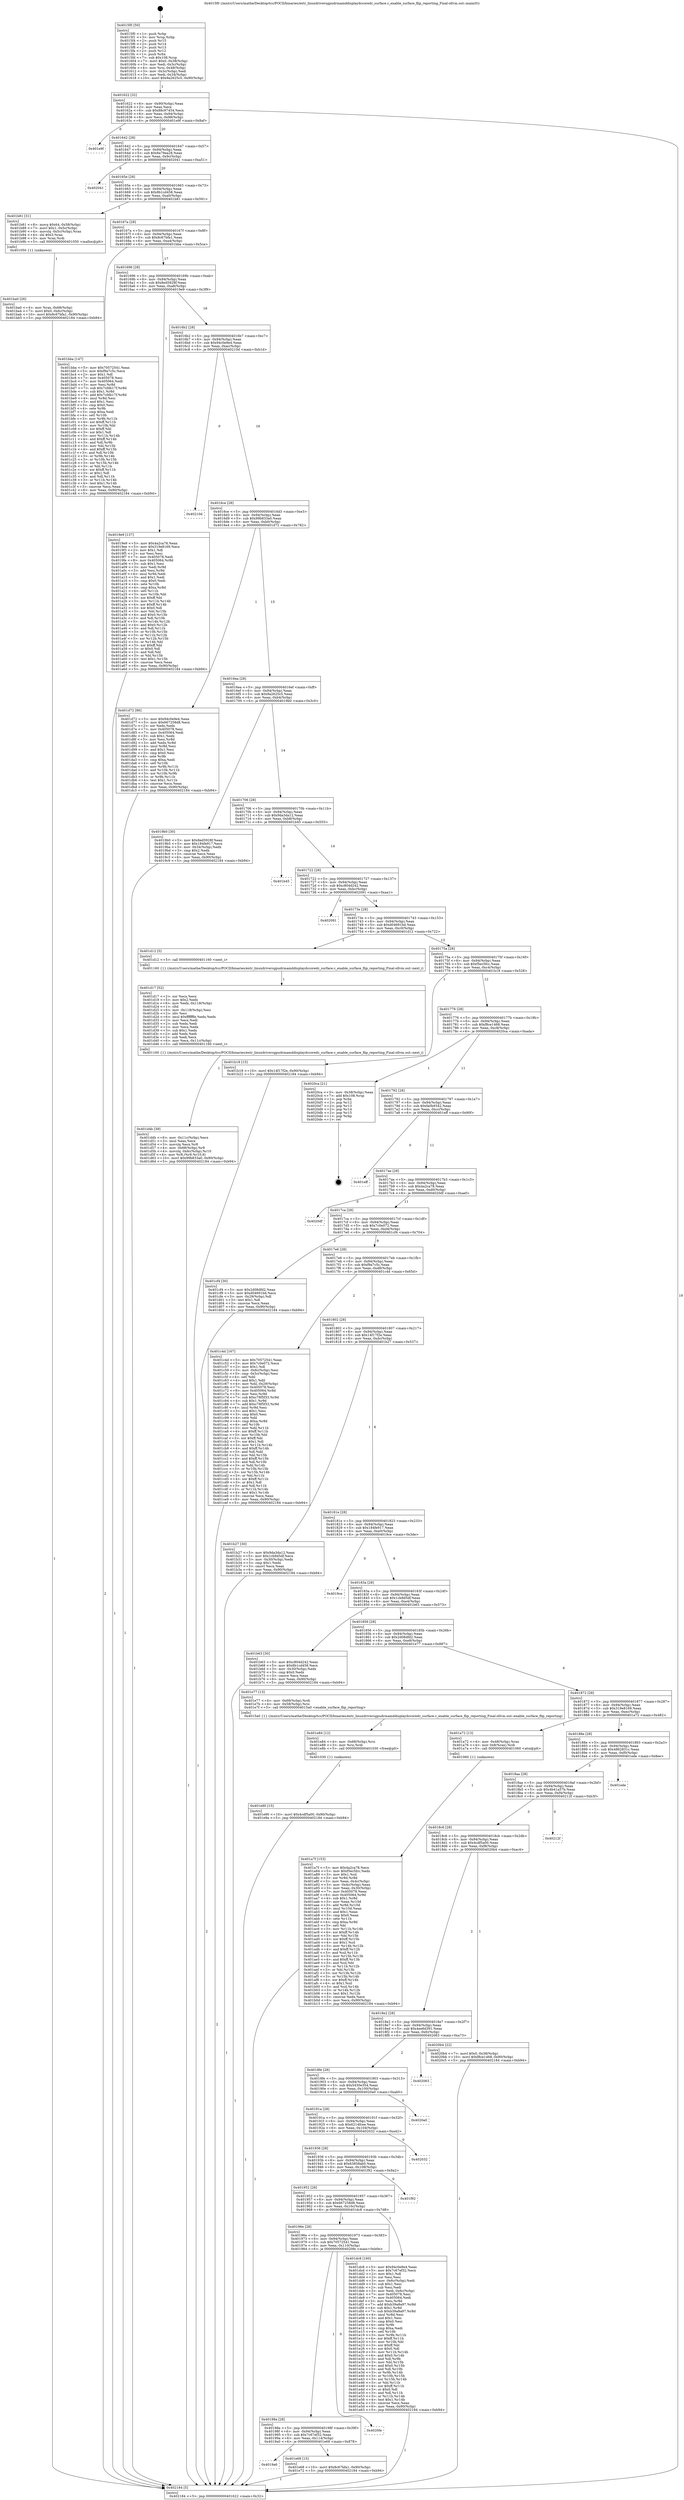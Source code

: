 digraph "0x4015f0" {
  label = "0x4015f0 (/mnt/c/Users/mathe/Desktop/tcc/POCII/binaries/extr_linuxdriversgpudrmamddisplaydccoredc_surface.c_enable_surface_flip_reporting_Final-ollvm.out::main(0))"
  labelloc = "t"
  node[shape=record]

  Entry [label="",width=0.3,height=0.3,shape=circle,fillcolor=black,style=filled]
  "0x401622" [label="{
     0x401622 [32]\l
     | [instrs]\l
     &nbsp;&nbsp;0x401622 \<+6\>: mov -0x90(%rbp),%eax\l
     &nbsp;&nbsp;0x401628 \<+2\>: mov %eax,%ecx\l
     &nbsp;&nbsp;0x40162a \<+6\>: sub $0x88c97454,%ecx\l
     &nbsp;&nbsp;0x401630 \<+6\>: mov %eax,-0x94(%rbp)\l
     &nbsp;&nbsp;0x401636 \<+6\>: mov %ecx,-0x98(%rbp)\l
     &nbsp;&nbsp;0x40163c \<+6\>: je 0000000000401e9f \<main+0x8af\>\l
  }"]
  "0x401e9f" [label="{
     0x401e9f\l
  }", style=dashed]
  "0x401642" [label="{
     0x401642 [28]\l
     | [instrs]\l
     &nbsp;&nbsp;0x401642 \<+5\>: jmp 0000000000401647 \<main+0x57\>\l
     &nbsp;&nbsp;0x401647 \<+6\>: mov -0x94(%rbp),%eax\l
     &nbsp;&nbsp;0x40164d \<+5\>: sub $0x8a79ea28,%eax\l
     &nbsp;&nbsp;0x401652 \<+6\>: mov %eax,-0x9c(%rbp)\l
     &nbsp;&nbsp;0x401658 \<+6\>: je 0000000000402041 \<main+0xa51\>\l
  }"]
  Exit [label="",width=0.3,height=0.3,shape=circle,fillcolor=black,style=filled,peripheries=2]
  "0x402041" [label="{
     0x402041\l
  }", style=dashed]
  "0x40165e" [label="{
     0x40165e [28]\l
     | [instrs]\l
     &nbsp;&nbsp;0x40165e \<+5\>: jmp 0000000000401663 \<main+0x73\>\l
     &nbsp;&nbsp;0x401663 \<+6\>: mov -0x94(%rbp),%eax\l
     &nbsp;&nbsp;0x401669 \<+5\>: sub $0x8b1cd458,%eax\l
     &nbsp;&nbsp;0x40166e \<+6\>: mov %eax,-0xa0(%rbp)\l
     &nbsp;&nbsp;0x401674 \<+6\>: je 0000000000401b81 \<main+0x591\>\l
  }"]
  "0x401e90" [label="{
     0x401e90 [15]\l
     | [instrs]\l
     &nbsp;&nbsp;0x401e90 \<+10\>: movl $0x4cdf5a00,-0x90(%rbp)\l
     &nbsp;&nbsp;0x401e9a \<+5\>: jmp 0000000000402184 \<main+0xb94\>\l
  }"]
  "0x401b81" [label="{
     0x401b81 [31]\l
     | [instrs]\l
     &nbsp;&nbsp;0x401b81 \<+8\>: movq $0x64,-0x58(%rbp)\l
     &nbsp;&nbsp;0x401b89 \<+7\>: movl $0x1,-0x5c(%rbp)\l
     &nbsp;&nbsp;0x401b90 \<+4\>: movslq -0x5c(%rbp),%rax\l
     &nbsp;&nbsp;0x401b94 \<+4\>: shl $0x3,%rax\l
     &nbsp;&nbsp;0x401b98 \<+3\>: mov %rax,%rdi\l
     &nbsp;&nbsp;0x401b9b \<+5\>: call 0000000000401050 \<malloc@plt\>\l
     | [calls]\l
     &nbsp;&nbsp;0x401050 \{1\} (unknown)\l
  }"]
  "0x40167a" [label="{
     0x40167a [28]\l
     | [instrs]\l
     &nbsp;&nbsp;0x40167a \<+5\>: jmp 000000000040167f \<main+0x8f\>\l
     &nbsp;&nbsp;0x40167f \<+6\>: mov -0x94(%rbp),%eax\l
     &nbsp;&nbsp;0x401685 \<+5\>: sub $0x8c67bfa1,%eax\l
     &nbsp;&nbsp;0x40168a \<+6\>: mov %eax,-0xa4(%rbp)\l
     &nbsp;&nbsp;0x401690 \<+6\>: je 0000000000401bba \<main+0x5ca\>\l
  }"]
  "0x401e84" [label="{
     0x401e84 [12]\l
     | [instrs]\l
     &nbsp;&nbsp;0x401e84 \<+4\>: mov -0x68(%rbp),%rsi\l
     &nbsp;&nbsp;0x401e88 \<+3\>: mov %rsi,%rdi\l
     &nbsp;&nbsp;0x401e8b \<+5\>: call 0000000000401030 \<free@plt\>\l
     | [calls]\l
     &nbsp;&nbsp;0x401030 \{1\} (unknown)\l
  }"]
  "0x401bba" [label="{
     0x401bba [147]\l
     | [instrs]\l
     &nbsp;&nbsp;0x401bba \<+5\>: mov $0x70572541,%eax\l
     &nbsp;&nbsp;0x401bbf \<+5\>: mov $0xf9a7c5c,%ecx\l
     &nbsp;&nbsp;0x401bc4 \<+2\>: mov $0x1,%dl\l
     &nbsp;&nbsp;0x401bc6 \<+7\>: mov 0x405078,%esi\l
     &nbsp;&nbsp;0x401bcd \<+7\>: mov 0x405064,%edi\l
     &nbsp;&nbsp;0x401bd4 \<+3\>: mov %esi,%r8d\l
     &nbsp;&nbsp;0x401bd7 \<+7\>: sub $0x7cfdb17f,%r8d\l
     &nbsp;&nbsp;0x401bde \<+4\>: sub $0x1,%r8d\l
     &nbsp;&nbsp;0x401be2 \<+7\>: add $0x7cfdb17f,%r8d\l
     &nbsp;&nbsp;0x401be9 \<+4\>: imul %r8d,%esi\l
     &nbsp;&nbsp;0x401bed \<+3\>: and $0x1,%esi\l
     &nbsp;&nbsp;0x401bf0 \<+3\>: cmp $0x0,%esi\l
     &nbsp;&nbsp;0x401bf3 \<+4\>: sete %r9b\l
     &nbsp;&nbsp;0x401bf7 \<+3\>: cmp $0xa,%edi\l
     &nbsp;&nbsp;0x401bfa \<+4\>: setl %r10b\l
     &nbsp;&nbsp;0x401bfe \<+3\>: mov %r9b,%r11b\l
     &nbsp;&nbsp;0x401c01 \<+4\>: xor $0xff,%r11b\l
     &nbsp;&nbsp;0x401c05 \<+3\>: mov %r10b,%bl\l
     &nbsp;&nbsp;0x401c08 \<+3\>: xor $0xff,%bl\l
     &nbsp;&nbsp;0x401c0b \<+3\>: xor $0x1,%dl\l
     &nbsp;&nbsp;0x401c0e \<+3\>: mov %r11b,%r14b\l
     &nbsp;&nbsp;0x401c11 \<+4\>: and $0xff,%r14b\l
     &nbsp;&nbsp;0x401c15 \<+3\>: and %dl,%r9b\l
     &nbsp;&nbsp;0x401c18 \<+3\>: mov %bl,%r15b\l
     &nbsp;&nbsp;0x401c1b \<+4\>: and $0xff,%r15b\l
     &nbsp;&nbsp;0x401c1f \<+3\>: and %dl,%r10b\l
     &nbsp;&nbsp;0x401c22 \<+3\>: or %r9b,%r14b\l
     &nbsp;&nbsp;0x401c25 \<+3\>: or %r10b,%r15b\l
     &nbsp;&nbsp;0x401c28 \<+3\>: xor %r15b,%r14b\l
     &nbsp;&nbsp;0x401c2b \<+3\>: or %bl,%r11b\l
     &nbsp;&nbsp;0x401c2e \<+4\>: xor $0xff,%r11b\l
     &nbsp;&nbsp;0x401c32 \<+3\>: or $0x1,%dl\l
     &nbsp;&nbsp;0x401c35 \<+3\>: and %dl,%r11b\l
     &nbsp;&nbsp;0x401c38 \<+3\>: or %r11b,%r14b\l
     &nbsp;&nbsp;0x401c3b \<+4\>: test $0x1,%r14b\l
     &nbsp;&nbsp;0x401c3f \<+3\>: cmovne %ecx,%eax\l
     &nbsp;&nbsp;0x401c42 \<+6\>: mov %eax,-0x90(%rbp)\l
     &nbsp;&nbsp;0x401c48 \<+5\>: jmp 0000000000402184 \<main+0xb94\>\l
  }"]
  "0x401696" [label="{
     0x401696 [28]\l
     | [instrs]\l
     &nbsp;&nbsp;0x401696 \<+5\>: jmp 000000000040169b \<main+0xab\>\l
     &nbsp;&nbsp;0x40169b \<+6\>: mov -0x94(%rbp),%eax\l
     &nbsp;&nbsp;0x4016a1 \<+5\>: sub $0x8ed5928f,%eax\l
     &nbsp;&nbsp;0x4016a6 \<+6\>: mov %eax,-0xa8(%rbp)\l
     &nbsp;&nbsp;0x4016ac \<+6\>: je 00000000004019e9 \<main+0x3f9\>\l
  }"]
  "0x4019a6" [label="{
     0x4019a6\l
  }", style=dashed]
  "0x4019e9" [label="{
     0x4019e9 [137]\l
     | [instrs]\l
     &nbsp;&nbsp;0x4019e9 \<+5\>: mov $0x4a2ca78,%eax\l
     &nbsp;&nbsp;0x4019ee \<+5\>: mov $0x319e8169,%ecx\l
     &nbsp;&nbsp;0x4019f3 \<+2\>: mov $0x1,%dl\l
     &nbsp;&nbsp;0x4019f5 \<+2\>: xor %esi,%esi\l
     &nbsp;&nbsp;0x4019f7 \<+7\>: mov 0x405078,%edi\l
     &nbsp;&nbsp;0x4019fe \<+8\>: mov 0x405064,%r8d\l
     &nbsp;&nbsp;0x401a06 \<+3\>: sub $0x1,%esi\l
     &nbsp;&nbsp;0x401a09 \<+3\>: mov %edi,%r9d\l
     &nbsp;&nbsp;0x401a0c \<+3\>: add %esi,%r9d\l
     &nbsp;&nbsp;0x401a0f \<+4\>: imul %r9d,%edi\l
     &nbsp;&nbsp;0x401a13 \<+3\>: and $0x1,%edi\l
     &nbsp;&nbsp;0x401a16 \<+3\>: cmp $0x0,%edi\l
     &nbsp;&nbsp;0x401a19 \<+4\>: sete %r10b\l
     &nbsp;&nbsp;0x401a1d \<+4\>: cmp $0xa,%r8d\l
     &nbsp;&nbsp;0x401a21 \<+4\>: setl %r11b\l
     &nbsp;&nbsp;0x401a25 \<+3\>: mov %r10b,%bl\l
     &nbsp;&nbsp;0x401a28 \<+3\>: xor $0xff,%bl\l
     &nbsp;&nbsp;0x401a2b \<+3\>: mov %r11b,%r14b\l
     &nbsp;&nbsp;0x401a2e \<+4\>: xor $0xff,%r14b\l
     &nbsp;&nbsp;0x401a32 \<+3\>: xor $0x0,%dl\l
     &nbsp;&nbsp;0x401a35 \<+3\>: mov %bl,%r15b\l
     &nbsp;&nbsp;0x401a38 \<+4\>: and $0x0,%r15b\l
     &nbsp;&nbsp;0x401a3c \<+3\>: and %dl,%r10b\l
     &nbsp;&nbsp;0x401a3f \<+3\>: mov %r14b,%r12b\l
     &nbsp;&nbsp;0x401a42 \<+4\>: and $0x0,%r12b\l
     &nbsp;&nbsp;0x401a46 \<+3\>: and %dl,%r11b\l
     &nbsp;&nbsp;0x401a49 \<+3\>: or %r10b,%r15b\l
     &nbsp;&nbsp;0x401a4c \<+3\>: or %r11b,%r12b\l
     &nbsp;&nbsp;0x401a4f \<+3\>: xor %r12b,%r15b\l
     &nbsp;&nbsp;0x401a52 \<+3\>: or %r14b,%bl\l
     &nbsp;&nbsp;0x401a55 \<+3\>: xor $0xff,%bl\l
     &nbsp;&nbsp;0x401a58 \<+3\>: or $0x0,%dl\l
     &nbsp;&nbsp;0x401a5b \<+2\>: and %dl,%bl\l
     &nbsp;&nbsp;0x401a5d \<+3\>: or %bl,%r15b\l
     &nbsp;&nbsp;0x401a60 \<+4\>: test $0x1,%r15b\l
     &nbsp;&nbsp;0x401a64 \<+3\>: cmovne %ecx,%eax\l
     &nbsp;&nbsp;0x401a67 \<+6\>: mov %eax,-0x90(%rbp)\l
     &nbsp;&nbsp;0x401a6d \<+5\>: jmp 0000000000402184 \<main+0xb94\>\l
  }"]
  "0x4016b2" [label="{
     0x4016b2 [28]\l
     | [instrs]\l
     &nbsp;&nbsp;0x4016b2 \<+5\>: jmp 00000000004016b7 \<main+0xc7\>\l
     &nbsp;&nbsp;0x4016b7 \<+6\>: mov -0x94(%rbp),%eax\l
     &nbsp;&nbsp;0x4016bd \<+5\>: sub $0x94c0e9e4,%eax\l
     &nbsp;&nbsp;0x4016c2 \<+6\>: mov %eax,-0xac(%rbp)\l
     &nbsp;&nbsp;0x4016c8 \<+6\>: je 000000000040210d \<main+0xb1d\>\l
  }"]
  "0x401e68" [label="{
     0x401e68 [15]\l
     | [instrs]\l
     &nbsp;&nbsp;0x401e68 \<+10\>: movl $0x8c67bfa1,-0x90(%rbp)\l
     &nbsp;&nbsp;0x401e72 \<+5\>: jmp 0000000000402184 \<main+0xb94\>\l
  }"]
  "0x40210d" [label="{
     0x40210d\l
  }", style=dashed]
  "0x4016ce" [label="{
     0x4016ce [28]\l
     | [instrs]\l
     &nbsp;&nbsp;0x4016ce \<+5\>: jmp 00000000004016d3 \<main+0xe3\>\l
     &nbsp;&nbsp;0x4016d3 \<+6\>: mov -0x94(%rbp),%eax\l
     &nbsp;&nbsp;0x4016d9 \<+5\>: sub $0x99b833a0,%eax\l
     &nbsp;&nbsp;0x4016de \<+6\>: mov %eax,-0xb0(%rbp)\l
     &nbsp;&nbsp;0x4016e4 \<+6\>: je 0000000000401d72 \<main+0x782\>\l
  }"]
  "0x40198a" [label="{
     0x40198a [28]\l
     | [instrs]\l
     &nbsp;&nbsp;0x40198a \<+5\>: jmp 000000000040198f \<main+0x39f\>\l
     &nbsp;&nbsp;0x40198f \<+6\>: mov -0x94(%rbp),%eax\l
     &nbsp;&nbsp;0x401995 \<+5\>: sub $0x7c67ef32,%eax\l
     &nbsp;&nbsp;0x40199a \<+6\>: mov %eax,-0x114(%rbp)\l
     &nbsp;&nbsp;0x4019a0 \<+6\>: je 0000000000401e68 \<main+0x878\>\l
  }"]
  "0x401d72" [label="{
     0x401d72 [86]\l
     | [instrs]\l
     &nbsp;&nbsp;0x401d72 \<+5\>: mov $0x94c0e9e4,%eax\l
     &nbsp;&nbsp;0x401d77 \<+5\>: mov $0x667258d8,%ecx\l
     &nbsp;&nbsp;0x401d7c \<+2\>: xor %edx,%edx\l
     &nbsp;&nbsp;0x401d7e \<+7\>: mov 0x405078,%esi\l
     &nbsp;&nbsp;0x401d85 \<+7\>: mov 0x405064,%edi\l
     &nbsp;&nbsp;0x401d8c \<+3\>: sub $0x1,%edx\l
     &nbsp;&nbsp;0x401d8f \<+3\>: mov %esi,%r8d\l
     &nbsp;&nbsp;0x401d92 \<+3\>: add %edx,%r8d\l
     &nbsp;&nbsp;0x401d95 \<+4\>: imul %r8d,%esi\l
     &nbsp;&nbsp;0x401d99 \<+3\>: and $0x1,%esi\l
     &nbsp;&nbsp;0x401d9c \<+3\>: cmp $0x0,%esi\l
     &nbsp;&nbsp;0x401d9f \<+4\>: sete %r9b\l
     &nbsp;&nbsp;0x401da3 \<+3\>: cmp $0xa,%edi\l
     &nbsp;&nbsp;0x401da6 \<+4\>: setl %r10b\l
     &nbsp;&nbsp;0x401daa \<+3\>: mov %r9b,%r11b\l
     &nbsp;&nbsp;0x401dad \<+3\>: and %r10b,%r11b\l
     &nbsp;&nbsp;0x401db0 \<+3\>: xor %r10b,%r9b\l
     &nbsp;&nbsp;0x401db3 \<+3\>: or %r9b,%r11b\l
     &nbsp;&nbsp;0x401db6 \<+4\>: test $0x1,%r11b\l
     &nbsp;&nbsp;0x401dba \<+3\>: cmovne %ecx,%eax\l
     &nbsp;&nbsp;0x401dbd \<+6\>: mov %eax,-0x90(%rbp)\l
     &nbsp;&nbsp;0x401dc3 \<+5\>: jmp 0000000000402184 \<main+0xb94\>\l
  }"]
  "0x4016ea" [label="{
     0x4016ea [28]\l
     | [instrs]\l
     &nbsp;&nbsp;0x4016ea \<+5\>: jmp 00000000004016ef \<main+0xff\>\l
     &nbsp;&nbsp;0x4016ef \<+6\>: mov -0x94(%rbp),%eax\l
     &nbsp;&nbsp;0x4016f5 \<+5\>: sub $0x9a2625c5,%eax\l
     &nbsp;&nbsp;0x4016fa \<+6\>: mov %eax,-0xb4(%rbp)\l
     &nbsp;&nbsp;0x401700 \<+6\>: je 00000000004019b0 \<main+0x3c0\>\l
  }"]
  "0x4020fe" [label="{
     0x4020fe\l
  }", style=dashed]
  "0x4019b0" [label="{
     0x4019b0 [30]\l
     | [instrs]\l
     &nbsp;&nbsp;0x4019b0 \<+5\>: mov $0x8ed5928f,%eax\l
     &nbsp;&nbsp;0x4019b5 \<+5\>: mov $0x184fe917,%ecx\l
     &nbsp;&nbsp;0x4019ba \<+3\>: mov -0x34(%rbp),%edx\l
     &nbsp;&nbsp;0x4019bd \<+3\>: cmp $0x2,%edx\l
     &nbsp;&nbsp;0x4019c0 \<+3\>: cmovne %ecx,%eax\l
     &nbsp;&nbsp;0x4019c3 \<+6\>: mov %eax,-0x90(%rbp)\l
     &nbsp;&nbsp;0x4019c9 \<+5\>: jmp 0000000000402184 \<main+0xb94\>\l
  }"]
  "0x401706" [label="{
     0x401706 [28]\l
     | [instrs]\l
     &nbsp;&nbsp;0x401706 \<+5\>: jmp 000000000040170b \<main+0x11b\>\l
     &nbsp;&nbsp;0x40170b \<+6\>: mov -0x94(%rbp),%eax\l
     &nbsp;&nbsp;0x401711 \<+5\>: sub $0x9da3da12,%eax\l
     &nbsp;&nbsp;0x401716 \<+6\>: mov %eax,-0xb8(%rbp)\l
     &nbsp;&nbsp;0x40171c \<+6\>: je 0000000000401b45 \<main+0x555\>\l
  }"]
  "0x402184" [label="{
     0x402184 [5]\l
     | [instrs]\l
     &nbsp;&nbsp;0x402184 \<+5\>: jmp 0000000000401622 \<main+0x32\>\l
  }"]
  "0x4015f0" [label="{
     0x4015f0 [50]\l
     | [instrs]\l
     &nbsp;&nbsp;0x4015f0 \<+1\>: push %rbp\l
     &nbsp;&nbsp;0x4015f1 \<+3\>: mov %rsp,%rbp\l
     &nbsp;&nbsp;0x4015f4 \<+2\>: push %r15\l
     &nbsp;&nbsp;0x4015f6 \<+2\>: push %r14\l
     &nbsp;&nbsp;0x4015f8 \<+2\>: push %r13\l
     &nbsp;&nbsp;0x4015fa \<+2\>: push %r12\l
     &nbsp;&nbsp;0x4015fc \<+1\>: push %rbx\l
     &nbsp;&nbsp;0x4015fd \<+7\>: sub $0x108,%rsp\l
     &nbsp;&nbsp;0x401604 \<+7\>: movl $0x0,-0x38(%rbp)\l
     &nbsp;&nbsp;0x40160b \<+3\>: mov %edi,-0x3c(%rbp)\l
     &nbsp;&nbsp;0x40160e \<+4\>: mov %rsi,-0x48(%rbp)\l
     &nbsp;&nbsp;0x401612 \<+3\>: mov -0x3c(%rbp),%edi\l
     &nbsp;&nbsp;0x401615 \<+3\>: mov %edi,-0x34(%rbp)\l
     &nbsp;&nbsp;0x401618 \<+10\>: movl $0x9a2625c5,-0x90(%rbp)\l
  }"]
  "0x40196e" [label="{
     0x40196e [28]\l
     | [instrs]\l
     &nbsp;&nbsp;0x40196e \<+5\>: jmp 0000000000401973 \<main+0x383\>\l
     &nbsp;&nbsp;0x401973 \<+6\>: mov -0x94(%rbp),%eax\l
     &nbsp;&nbsp;0x401979 \<+5\>: sub $0x70572541,%eax\l
     &nbsp;&nbsp;0x40197e \<+6\>: mov %eax,-0x110(%rbp)\l
     &nbsp;&nbsp;0x401984 \<+6\>: je 00000000004020fe \<main+0xb0e\>\l
  }"]
  "0x401b45" [label="{
     0x401b45\l
  }", style=dashed]
  "0x401722" [label="{
     0x401722 [28]\l
     | [instrs]\l
     &nbsp;&nbsp;0x401722 \<+5\>: jmp 0000000000401727 \<main+0x137\>\l
     &nbsp;&nbsp;0x401727 \<+6\>: mov -0x94(%rbp),%eax\l
     &nbsp;&nbsp;0x40172d \<+5\>: sub $0xc804d242,%eax\l
     &nbsp;&nbsp;0x401732 \<+6\>: mov %eax,-0xbc(%rbp)\l
     &nbsp;&nbsp;0x401738 \<+6\>: je 0000000000402091 \<main+0xaa1\>\l
  }"]
  "0x401dc8" [label="{
     0x401dc8 [160]\l
     | [instrs]\l
     &nbsp;&nbsp;0x401dc8 \<+5\>: mov $0x94c0e9e4,%eax\l
     &nbsp;&nbsp;0x401dcd \<+5\>: mov $0x7c67ef32,%ecx\l
     &nbsp;&nbsp;0x401dd2 \<+2\>: mov $0x1,%dl\l
     &nbsp;&nbsp;0x401dd4 \<+2\>: xor %esi,%esi\l
     &nbsp;&nbsp;0x401dd6 \<+3\>: mov -0x6c(%rbp),%edi\l
     &nbsp;&nbsp;0x401dd9 \<+3\>: sub $0x1,%esi\l
     &nbsp;&nbsp;0x401ddc \<+2\>: sub %esi,%edi\l
     &nbsp;&nbsp;0x401dde \<+3\>: mov %edi,-0x6c(%rbp)\l
     &nbsp;&nbsp;0x401de1 \<+7\>: mov 0x405078,%esi\l
     &nbsp;&nbsp;0x401de8 \<+7\>: mov 0x405064,%edi\l
     &nbsp;&nbsp;0x401def \<+3\>: mov %esi,%r8d\l
     &nbsp;&nbsp;0x401df2 \<+7\>: add $0xb39a8a97,%r8d\l
     &nbsp;&nbsp;0x401df9 \<+4\>: sub $0x1,%r8d\l
     &nbsp;&nbsp;0x401dfd \<+7\>: sub $0xb39a8a97,%r8d\l
     &nbsp;&nbsp;0x401e04 \<+4\>: imul %r8d,%esi\l
     &nbsp;&nbsp;0x401e08 \<+3\>: and $0x1,%esi\l
     &nbsp;&nbsp;0x401e0b \<+3\>: cmp $0x0,%esi\l
     &nbsp;&nbsp;0x401e0e \<+4\>: sete %r9b\l
     &nbsp;&nbsp;0x401e12 \<+3\>: cmp $0xa,%edi\l
     &nbsp;&nbsp;0x401e15 \<+4\>: setl %r10b\l
     &nbsp;&nbsp;0x401e19 \<+3\>: mov %r9b,%r11b\l
     &nbsp;&nbsp;0x401e1c \<+4\>: xor $0xff,%r11b\l
     &nbsp;&nbsp;0x401e20 \<+3\>: mov %r10b,%bl\l
     &nbsp;&nbsp;0x401e23 \<+3\>: xor $0xff,%bl\l
     &nbsp;&nbsp;0x401e26 \<+3\>: xor $0x0,%dl\l
     &nbsp;&nbsp;0x401e29 \<+3\>: mov %r11b,%r14b\l
     &nbsp;&nbsp;0x401e2c \<+4\>: and $0x0,%r14b\l
     &nbsp;&nbsp;0x401e30 \<+3\>: and %dl,%r9b\l
     &nbsp;&nbsp;0x401e33 \<+3\>: mov %bl,%r15b\l
     &nbsp;&nbsp;0x401e36 \<+4\>: and $0x0,%r15b\l
     &nbsp;&nbsp;0x401e3a \<+3\>: and %dl,%r10b\l
     &nbsp;&nbsp;0x401e3d \<+3\>: or %r9b,%r14b\l
     &nbsp;&nbsp;0x401e40 \<+3\>: or %r10b,%r15b\l
     &nbsp;&nbsp;0x401e43 \<+3\>: xor %r15b,%r14b\l
     &nbsp;&nbsp;0x401e46 \<+3\>: or %bl,%r11b\l
     &nbsp;&nbsp;0x401e49 \<+4\>: xor $0xff,%r11b\l
     &nbsp;&nbsp;0x401e4d \<+3\>: or $0x0,%dl\l
     &nbsp;&nbsp;0x401e50 \<+3\>: and %dl,%r11b\l
     &nbsp;&nbsp;0x401e53 \<+3\>: or %r11b,%r14b\l
     &nbsp;&nbsp;0x401e56 \<+4\>: test $0x1,%r14b\l
     &nbsp;&nbsp;0x401e5a \<+3\>: cmovne %ecx,%eax\l
     &nbsp;&nbsp;0x401e5d \<+6\>: mov %eax,-0x90(%rbp)\l
     &nbsp;&nbsp;0x401e63 \<+5\>: jmp 0000000000402184 \<main+0xb94\>\l
  }"]
  "0x402091" [label="{
     0x402091\l
  }", style=dashed]
  "0x40173e" [label="{
     0x40173e [28]\l
     | [instrs]\l
     &nbsp;&nbsp;0x40173e \<+5\>: jmp 0000000000401743 \<main+0x153\>\l
     &nbsp;&nbsp;0x401743 \<+6\>: mov -0x94(%rbp),%eax\l
     &nbsp;&nbsp;0x401749 \<+5\>: sub $0xd04691bd,%eax\l
     &nbsp;&nbsp;0x40174e \<+6\>: mov %eax,-0xc0(%rbp)\l
     &nbsp;&nbsp;0x401754 \<+6\>: je 0000000000401d12 \<main+0x722\>\l
  }"]
  "0x401952" [label="{
     0x401952 [28]\l
     | [instrs]\l
     &nbsp;&nbsp;0x401952 \<+5\>: jmp 0000000000401957 \<main+0x367\>\l
     &nbsp;&nbsp;0x401957 \<+6\>: mov -0x94(%rbp),%eax\l
     &nbsp;&nbsp;0x40195d \<+5\>: sub $0x667258d8,%eax\l
     &nbsp;&nbsp;0x401962 \<+6\>: mov %eax,-0x10c(%rbp)\l
     &nbsp;&nbsp;0x401968 \<+6\>: je 0000000000401dc8 \<main+0x7d8\>\l
  }"]
  "0x401d12" [label="{
     0x401d12 [5]\l
     | [instrs]\l
     &nbsp;&nbsp;0x401d12 \<+5\>: call 0000000000401160 \<next_i\>\l
     | [calls]\l
     &nbsp;&nbsp;0x401160 \{1\} (/mnt/c/Users/mathe/Desktop/tcc/POCII/binaries/extr_linuxdriversgpudrmamddisplaydccoredc_surface.c_enable_surface_flip_reporting_Final-ollvm.out::next_i)\l
  }"]
  "0x40175a" [label="{
     0x40175a [28]\l
     | [instrs]\l
     &nbsp;&nbsp;0x40175a \<+5\>: jmp 000000000040175f \<main+0x16f\>\l
     &nbsp;&nbsp;0x40175f \<+6\>: mov -0x94(%rbp),%eax\l
     &nbsp;&nbsp;0x401765 \<+5\>: sub $0xf5ec5fcc,%eax\l
     &nbsp;&nbsp;0x40176a \<+6\>: mov %eax,-0xc4(%rbp)\l
     &nbsp;&nbsp;0x401770 \<+6\>: je 0000000000401b18 \<main+0x528\>\l
  }"]
  "0x401f92" [label="{
     0x401f92\l
  }", style=dashed]
  "0x401b18" [label="{
     0x401b18 [15]\l
     | [instrs]\l
     &nbsp;&nbsp;0x401b18 \<+10\>: movl $0x14f17f2e,-0x90(%rbp)\l
     &nbsp;&nbsp;0x401b22 \<+5\>: jmp 0000000000402184 \<main+0xb94\>\l
  }"]
  "0x401776" [label="{
     0x401776 [28]\l
     | [instrs]\l
     &nbsp;&nbsp;0x401776 \<+5\>: jmp 000000000040177b \<main+0x18b\>\l
     &nbsp;&nbsp;0x40177b \<+6\>: mov -0x94(%rbp),%eax\l
     &nbsp;&nbsp;0x401781 \<+5\>: sub $0xf8ce1468,%eax\l
     &nbsp;&nbsp;0x401786 \<+6\>: mov %eax,-0xc8(%rbp)\l
     &nbsp;&nbsp;0x40178c \<+6\>: je 00000000004020ca \<main+0xada\>\l
  }"]
  "0x401936" [label="{
     0x401936 [28]\l
     | [instrs]\l
     &nbsp;&nbsp;0x401936 \<+5\>: jmp 000000000040193b \<main+0x34b\>\l
     &nbsp;&nbsp;0x40193b \<+6\>: mov -0x94(%rbp),%eax\l
     &nbsp;&nbsp;0x401941 \<+5\>: sub $0x63858ab0,%eax\l
     &nbsp;&nbsp;0x401946 \<+6\>: mov %eax,-0x108(%rbp)\l
     &nbsp;&nbsp;0x40194c \<+6\>: je 0000000000401f92 \<main+0x9a2\>\l
  }"]
  "0x4020ca" [label="{
     0x4020ca [21]\l
     | [instrs]\l
     &nbsp;&nbsp;0x4020ca \<+3\>: mov -0x38(%rbp),%eax\l
     &nbsp;&nbsp;0x4020cd \<+7\>: add $0x108,%rsp\l
     &nbsp;&nbsp;0x4020d4 \<+1\>: pop %rbx\l
     &nbsp;&nbsp;0x4020d5 \<+2\>: pop %r12\l
     &nbsp;&nbsp;0x4020d7 \<+2\>: pop %r13\l
     &nbsp;&nbsp;0x4020d9 \<+2\>: pop %r14\l
     &nbsp;&nbsp;0x4020db \<+2\>: pop %r15\l
     &nbsp;&nbsp;0x4020dd \<+1\>: pop %rbp\l
     &nbsp;&nbsp;0x4020de \<+1\>: ret\l
  }"]
  "0x401792" [label="{
     0x401792 [28]\l
     | [instrs]\l
     &nbsp;&nbsp;0x401792 \<+5\>: jmp 0000000000401797 \<main+0x1a7\>\l
     &nbsp;&nbsp;0x401797 \<+6\>: mov -0x94(%rbp),%eax\l
     &nbsp;&nbsp;0x40179d \<+5\>: sub $0xfa0b9342,%eax\l
     &nbsp;&nbsp;0x4017a2 \<+6\>: mov %eax,-0xcc(%rbp)\l
     &nbsp;&nbsp;0x4017a8 \<+6\>: je 0000000000401eff \<main+0x90f\>\l
  }"]
  "0x402032" [label="{
     0x402032\l
  }", style=dashed]
  "0x401eff" [label="{
     0x401eff\l
  }", style=dashed]
  "0x4017ae" [label="{
     0x4017ae [28]\l
     | [instrs]\l
     &nbsp;&nbsp;0x4017ae \<+5\>: jmp 00000000004017b3 \<main+0x1c3\>\l
     &nbsp;&nbsp;0x4017b3 \<+6\>: mov -0x94(%rbp),%eax\l
     &nbsp;&nbsp;0x4017b9 \<+5\>: sub $0x4a2ca78,%eax\l
     &nbsp;&nbsp;0x4017be \<+6\>: mov %eax,-0xd0(%rbp)\l
     &nbsp;&nbsp;0x4017c4 \<+6\>: je 00000000004020df \<main+0xaef\>\l
  }"]
  "0x40191a" [label="{
     0x40191a [28]\l
     | [instrs]\l
     &nbsp;&nbsp;0x40191a \<+5\>: jmp 000000000040191f \<main+0x32f\>\l
     &nbsp;&nbsp;0x40191f \<+6\>: mov -0x94(%rbp),%eax\l
     &nbsp;&nbsp;0x401925 \<+5\>: sub $0x6214fcee,%eax\l
     &nbsp;&nbsp;0x40192a \<+6\>: mov %eax,-0x104(%rbp)\l
     &nbsp;&nbsp;0x401930 \<+6\>: je 0000000000402032 \<main+0xa42\>\l
  }"]
  "0x4020df" [label="{
     0x4020df\l
  }", style=dashed]
  "0x4017ca" [label="{
     0x4017ca [28]\l
     | [instrs]\l
     &nbsp;&nbsp;0x4017ca \<+5\>: jmp 00000000004017cf \<main+0x1df\>\l
     &nbsp;&nbsp;0x4017cf \<+6\>: mov -0x94(%rbp),%eax\l
     &nbsp;&nbsp;0x4017d5 \<+5\>: sub $0x7c0e072,%eax\l
     &nbsp;&nbsp;0x4017da \<+6\>: mov %eax,-0xd4(%rbp)\l
     &nbsp;&nbsp;0x4017e0 \<+6\>: je 0000000000401cf4 \<main+0x704\>\l
  }"]
  "0x4020a0" [label="{
     0x4020a0\l
  }", style=dashed]
  "0x401cf4" [label="{
     0x401cf4 [30]\l
     | [instrs]\l
     &nbsp;&nbsp;0x401cf4 \<+5\>: mov $0x2d08dfd2,%eax\l
     &nbsp;&nbsp;0x401cf9 \<+5\>: mov $0xd04691bd,%ecx\l
     &nbsp;&nbsp;0x401cfe \<+3\>: mov -0x29(%rbp),%dl\l
     &nbsp;&nbsp;0x401d01 \<+3\>: test $0x1,%dl\l
     &nbsp;&nbsp;0x401d04 \<+3\>: cmovne %ecx,%eax\l
     &nbsp;&nbsp;0x401d07 \<+6\>: mov %eax,-0x90(%rbp)\l
     &nbsp;&nbsp;0x401d0d \<+5\>: jmp 0000000000402184 \<main+0xb94\>\l
  }"]
  "0x4017e6" [label="{
     0x4017e6 [28]\l
     | [instrs]\l
     &nbsp;&nbsp;0x4017e6 \<+5\>: jmp 00000000004017eb \<main+0x1fb\>\l
     &nbsp;&nbsp;0x4017eb \<+6\>: mov -0x94(%rbp),%eax\l
     &nbsp;&nbsp;0x4017f1 \<+5\>: sub $0xf9a7c5c,%eax\l
     &nbsp;&nbsp;0x4017f6 \<+6\>: mov %eax,-0xd8(%rbp)\l
     &nbsp;&nbsp;0x4017fc \<+6\>: je 0000000000401c4d \<main+0x65d\>\l
  }"]
  "0x4018fe" [label="{
     0x4018fe [28]\l
     | [instrs]\l
     &nbsp;&nbsp;0x4018fe \<+5\>: jmp 0000000000401903 \<main+0x313\>\l
     &nbsp;&nbsp;0x401903 \<+6\>: mov -0x94(%rbp),%eax\l
     &nbsp;&nbsp;0x401909 \<+5\>: sub $0x5430e354,%eax\l
     &nbsp;&nbsp;0x40190e \<+6\>: mov %eax,-0x100(%rbp)\l
     &nbsp;&nbsp;0x401914 \<+6\>: je 00000000004020a0 \<main+0xab0\>\l
  }"]
  "0x401c4d" [label="{
     0x401c4d [167]\l
     | [instrs]\l
     &nbsp;&nbsp;0x401c4d \<+5\>: mov $0x70572541,%eax\l
     &nbsp;&nbsp;0x401c52 \<+5\>: mov $0x7c0e072,%ecx\l
     &nbsp;&nbsp;0x401c57 \<+2\>: mov $0x1,%dl\l
     &nbsp;&nbsp;0x401c59 \<+3\>: mov -0x6c(%rbp),%esi\l
     &nbsp;&nbsp;0x401c5c \<+3\>: cmp -0x5c(%rbp),%esi\l
     &nbsp;&nbsp;0x401c5f \<+4\>: setl %dil\l
     &nbsp;&nbsp;0x401c63 \<+4\>: and $0x1,%dil\l
     &nbsp;&nbsp;0x401c67 \<+4\>: mov %dil,-0x29(%rbp)\l
     &nbsp;&nbsp;0x401c6b \<+7\>: mov 0x405078,%esi\l
     &nbsp;&nbsp;0x401c72 \<+8\>: mov 0x405064,%r8d\l
     &nbsp;&nbsp;0x401c7a \<+3\>: mov %esi,%r9d\l
     &nbsp;&nbsp;0x401c7d \<+7\>: sub $0xc78f5f33,%r9d\l
     &nbsp;&nbsp;0x401c84 \<+4\>: sub $0x1,%r9d\l
     &nbsp;&nbsp;0x401c88 \<+7\>: add $0xc78f5f33,%r9d\l
     &nbsp;&nbsp;0x401c8f \<+4\>: imul %r9d,%esi\l
     &nbsp;&nbsp;0x401c93 \<+3\>: and $0x1,%esi\l
     &nbsp;&nbsp;0x401c96 \<+3\>: cmp $0x0,%esi\l
     &nbsp;&nbsp;0x401c99 \<+4\>: sete %dil\l
     &nbsp;&nbsp;0x401c9d \<+4\>: cmp $0xa,%r8d\l
     &nbsp;&nbsp;0x401ca1 \<+4\>: setl %r10b\l
     &nbsp;&nbsp;0x401ca5 \<+3\>: mov %dil,%r11b\l
     &nbsp;&nbsp;0x401ca8 \<+4\>: xor $0xff,%r11b\l
     &nbsp;&nbsp;0x401cac \<+3\>: mov %r10b,%bl\l
     &nbsp;&nbsp;0x401caf \<+3\>: xor $0xff,%bl\l
     &nbsp;&nbsp;0x401cb2 \<+3\>: xor $0x1,%dl\l
     &nbsp;&nbsp;0x401cb5 \<+3\>: mov %r11b,%r14b\l
     &nbsp;&nbsp;0x401cb8 \<+4\>: and $0xff,%r14b\l
     &nbsp;&nbsp;0x401cbc \<+3\>: and %dl,%dil\l
     &nbsp;&nbsp;0x401cbf \<+3\>: mov %bl,%r15b\l
     &nbsp;&nbsp;0x401cc2 \<+4\>: and $0xff,%r15b\l
     &nbsp;&nbsp;0x401cc6 \<+3\>: and %dl,%r10b\l
     &nbsp;&nbsp;0x401cc9 \<+3\>: or %dil,%r14b\l
     &nbsp;&nbsp;0x401ccc \<+3\>: or %r10b,%r15b\l
     &nbsp;&nbsp;0x401ccf \<+3\>: xor %r15b,%r14b\l
     &nbsp;&nbsp;0x401cd2 \<+3\>: or %bl,%r11b\l
     &nbsp;&nbsp;0x401cd5 \<+4\>: xor $0xff,%r11b\l
     &nbsp;&nbsp;0x401cd9 \<+3\>: or $0x1,%dl\l
     &nbsp;&nbsp;0x401cdc \<+3\>: and %dl,%r11b\l
     &nbsp;&nbsp;0x401cdf \<+3\>: or %r11b,%r14b\l
     &nbsp;&nbsp;0x401ce2 \<+4\>: test $0x1,%r14b\l
     &nbsp;&nbsp;0x401ce6 \<+3\>: cmovne %ecx,%eax\l
     &nbsp;&nbsp;0x401ce9 \<+6\>: mov %eax,-0x90(%rbp)\l
     &nbsp;&nbsp;0x401cef \<+5\>: jmp 0000000000402184 \<main+0xb94\>\l
  }"]
  "0x401802" [label="{
     0x401802 [28]\l
     | [instrs]\l
     &nbsp;&nbsp;0x401802 \<+5\>: jmp 0000000000401807 \<main+0x217\>\l
     &nbsp;&nbsp;0x401807 \<+6\>: mov -0x94(%rbp),%eax\l
     &nbsp;&nbsp;0x40180d \<+5\>: sub $0x14f17f2e,%eax\l
     &nbsp;&nbsp;0x401812 \<+6\>: mov %eax,-0xdc(%rbp)\l
     &nbsp;&nbsp;0x401818 \<+6\>: je 0000000000401b27 \<main+0x537\>\l
  }"]
  "0x402063" [label="{
     0x402063\l
  }", style=dashed]
  "0x401b27" [label="{
     0x401b27 [30]\l
     | [instrs]\l
     &nbsp;&nbsp;0x401b27 \<+5\>: mov $0x9da3da12,%eax\l
     &nbsp;&nbsp;0x401b2c \<+5\>: mov $0x1cb9d5df,%ecx\l
     &nbsp;&nbsp;0x401b31 \<+3\>: mov -0x30(%rbp),%edx\l
     &nbsp;&nbsp;0x401b34 \<+3\>: cmp $0x1,%edx\l
     &nbsp;&nbsp;0x401b37 \<+3\>: cmovl %ecx,%eax\l
     &nbsp;&nbsp;0x401b3a \<+6\>: mov %eax,-0x90(%rbp)\l
     &nbsp;&nbsp;0x401b40 \<+5\>: jmp 0000000000402184 \<main+0xb94\>\l
  }"]
  "0x40181e" [label="{
     0x40181e [28]\l
     | [instrs]\l
     &nbsp;&nbsp;0x40181e \<+5\>: jmp 0000000000401823 \<main+0x233\>\l
     &nbsp;&nbsp;0x401823 \<+6\>: mov -0x94(%rbp),%eax\l
     &nbsp;&nbsp;0x401829 \<+5\>: sub $0x184fe917,%eax\l
     &nbsp;&nbsp;0x40182e \<+6\>: mov %eax,-0xe0(%rbp)\l
     &nbsp;&nbsp;0x401834 \<+6\>: je 00000000004019ce \<main+0x3de\>\l
  }"]
  "0x4018e2" [label="{
     0x4018e2 [28]\l
     | [instrs]\l
     &nbsp;&nbsp;0x4018e2 \<+5\>: jmp 00000000004018e7 \<main+0x2f7\>\l
     &nbsp;&nbsp;0x4018e7 \<+6\>: mov -0x94(%rbp),%eax\l
     &nbsp;&nbsp;0x4018ed \<+5\>: sub $0x4ee6d391,%eax\l
     &nbsp;&nbsp;0x4018f2 \<+6\>: mov %eax,-0xfc(%rbp)\l
     &nbsp;&nbsp;0x4018f8 \<+6\>: je 0000000000402063 \<main+0xa73\>\l
  }"]
  "0x4019ce" [label="{
     0x4019ce\l
  }", style=dashed]
  "0x40183a" [label="{
     0x40183a [28]\l
     | [instrs]\l
     &nbsp;&nbsp;0x40183a \<+5\>: jmp 000000000040183f \<main+0x24f\>\l
     &nbsp;&nbsp;0x40183f \<+6\>: mov -0x94(%rbp),%eax\l
     &nbsp;&nbsp;0x401845 \<+5\>: sub $0x1cb9d5df,%eax\l
     &nbsp;&nbsp;0x40184a \<+6\>: mov %eax,-0xe4(%rbp)\l
     &nbsp;&nbsp;0x401850 \<+6\>: je 0000000000401b63 \<main+0x573\>\l
  }"]
  "0x4020b4" [label="{
     0x4020b4 [22]\l
     | [instrs]\l
     &nbsp;&nbsp;0x4020b4 \<+7\>: movl $0x0,-0x38(%rbp)\l
     &nbsp;&nbsp;0x4020bb \<+10\>: movl $0xf8ce1468,-0x90(%rbp)\l
     &nbsp;&nbsp;0x4020c5 \<+5\>: jmp 0000000000402184 \<main+0xb94\>\l
  }"]
  "0x401b63" [label="{
     0x401b63 [30]\l
     | [instrs]\l
     &nbsp;&nbsp;0x401b63 \<+5\>: mov $0xc804d242,%eax\l
     &nbsp;&nbsp;0x401b68 \<+5\>: mov $0x8b1cd458,%ecx\l
     &nbsp;&nbsp;0x401b6d \<+3\>: mov -0x30(%rbp),%edx\l
     &nbsp;&nbsp;0x401b70 \<+3\>: cmp $0x0,%edx\l
     &nbsp;&nbsp;0x401b73 \<+3\>: cmove %ecx,%eax\l
     &nbsp;&nbsp;0x401b76 \<+6\>: mov %eax,-0x90(%rbp)\l
     &nbsp;&nbsp;0x401b7c \<+5\>: jmp 0000000000402184 \<main+0xb94\>\l
  }"]
  "0x401856" [label="{
     0x401856 [28]\l
     | [instrs]\l
     &nbsp;&nbsp;0x401856 \<+5\>: jmp 000000000040185b \<main+0x26b\>\l
     &nbsp;&nbsp;0x40185b \<+6\>: mov -0x94(%rbp),%eax\l
     &nbsp;&nbsp;0x401861 \<+5\>: sub $0x2d08dfd2,%eax\l
     &nbsp;&nbsp;0x401866 \<+6\>: mov %eax,-0xe8(%rbp)\l
     &nbsp;&nbsp;0x40186c \<+6\>: je 0000000000401e77 \<main+0x887\>\l
  }"]
  "0x4018c6" [label="{
     0x4018c6 [28]\l
     | [instrs]\l
     &nbsp;&nbsp;0x4018c6 \<+5\>: jmp 00000000004018cb \<main+0x2db\>\l
     &nbsp;&nbsp;0x4018cb \<+6\>: mov -0x94(%rbp),%eax\l
     &nbsp;&nbsp;0x4018d1 \<+5\>: sub $0x4cdf5a00,%eax\l
     &nbsp;&nbsp;0x4018d6 \<+6\>: mov %eax,-0xf8(%rbp)\l
     &nbsp;&nbsp;0x4018dc \<+6\>: je 00000000004020b4 \<main+0xac4\>\l
  }"]
  "0x401e77" [label="{
     0x401e77 [13]\l
     | [instrs]\l
     &nbsp;&nbsp;0x401e77 \<+4\>: mov -0x68(%rbp),%rdi\l
     &nbsp;&nbsp;0x401e7b \<+4\>: mov -0x58(%rbp),%rsi\l
     &nbsp;&nbsp;0x401e7f \<+5\>: call 00000000004015a0 \<enable_surface_flip_reporting\>\l
     | [calls]\l
     &nbsp;&nbsp;0x4015a0 \{1\} (/mnt/c/Users/mathe/Desktop/tcc/POCII/binaries/extr_linuxdriversgpudrmamddisplaydccoredc_surface.c_enable_surface_flip_reporting_Final-ollvm.out::enable_surface_flip_reporting)\l
  }"]
  "0x401872" [label="{
     0x401872 [28]\l
     | [instrs]\l
     &nbsp;&nbsp;0x401872 \<+5\>: jmp 0000000000401877 \<main+0x287\>\l
     &nbsp;&nbsp;0x401877 \<+6\>: mov -0x94(%rbp),%eax\l
     &nbsp;&nbsp;0x40187d \<+5\>: sub $0x319e8169,%eax\l
     &nbsp;&nbsp;0x401882 \<+6\>: mov %eax,-0xec(%rbp)\l
     &nbsp;&nbsp;0x401888 \<+6\>: je 0000000000401a72 \<main+0x482\>\l
  }"]
  "0x40212f" [label="{
     0x40212f\l
  }", style=dashed]
  "0x401a72" [label="{
     0x401a72 [13]\l
     | [instrs]\l
     &nbsp;&nbsp;0x401a72 \<+4\>: mov -0x48(%rbp),%rax\l
     &nbsp;&nbsp;0x401a76 \<+4\>: mov 0x8(%rax),%rdi\l
     &nbsp;&nbsp;0x401a7a \<+5\>: call 0000000000401060 \<atoi@plt\>\l
     | [calls]\l
     &nbsp;&nbsp;0x401060 \{1\} (unknown)\l
  }"]
  "0x40188e" [label="{
     0x40188e [28]\l
     | [instrs]\l
     &nbsp;&nbsp;0x40188e \<+5\>: jmp 0000000000401893 \<main+0x2a3\>\l
     &nbsp;&nbsp;0x401893 \<+6\>: mov -0x94(%rbp),%eax\l
     &nbsp;&nbsp;0x401899 \<+5\>: sub $0x4862831c,%eax\l
     &nbsp;&nbsp;0x40189e \<+6\>: mov %eax,-0xf0(%rbp)\l
     &nbsp;&nbsp;0x4018a4 \<+6\>: je 0000000000401ede \<main+0x8ee\>\l
  }"]
  "0x401a7f" [label="{
     0x401a7f [153]\l
     | [instrs]\l
     &nbsp;&nbsp;0x401a7f \<+5\>: mov $0x4a2ca78,%ecx\l
     &nbsp;&nbsp;0x401a84 \<+5\>: mov $0xf5ec5fcc,%edx\l
     &nbsp;&nbsp;0x401a89 \<+3\>: mov $0x1,%sil\l
     &nbsp;&nbsp;0x401a8c \<+3\>: xor %r8d,%r8d\l
     &nbsp;&nbsp;0x401a8f \<+3\>: mov %eax,-0x4c(%rbp)\l
     &nbsp;&nbsp;0x401a92 \<+3\>: mov -0x4c(%rbp),%eax\l
     &nbsp;&nbsp;0x401a95 \<+3\>: mov %eax,-0x30(%rbp)\l
     &nbsp;&nbsp;0x401a98 \<+7\>: mov 0x405078,%eax\l
     &nbsp;&nbsp;0x401a9f \<+8\>: mov 0x405064,%r9d\l
     &nbsp;&nbsp;0x401aa7 \<+4\>: sub $0x1,%r8d\l
     &nbsp;&nbsp;0x401aab \<+3\>: mov %eax,%r10d\l
     &nbsp;&nbsp;0x401aae \<+3\>: add %r8d,%r10d\l
     &nbsp;&nbsp;0x401ab1 \<+4\>: imul %r10d,%eax\l
     &nbsp;&nbsp;0x401ab5 \<+3\>: and $0x1,%eax\l
     &nbsp;&nbsp;0x401ab8 \<+3\>: cmp $0x0,%eax\l
     &nbsp;&nbsp;0x401abb \<+4\>: sete %r11b\l
     &nbsp;&nbsp;0x401abf \<+4\>: cmp $0xa,%r9d\l
     &nbsp;&nbsp;0x401ac3 \<+3\>: setl %bl\l
     &nbsp;&nbsp;0x401ac6 \<+3\>: mov %r11b,%r14b\l
     &nbsp;&nbsp;0x401ac9 \<+4\>: xor $0xff,%r14b\l
     &nbsp;&nbsp;0x401acd \<+3\>: mov %bl,%r15b\l
     &nbsp;&nbsp;0x401ad0 \<+4\>: xor $0xff,%r15b\l
     &nbsp;&nbsp;0x401ad4 \<+4\>: xor $0x1,%sil\l
     &nbsp;&nbsp;0x401ad8 \<+3\>: mov %r14b,%r12b\l
     &nbsp;&nbsp;0x401adb \<+4\>: and $0xff,%r12b\l
     &nbsp;&nbsp;0x401adf \<+3\>: and %sil,%r11b\l
     &nbsp;&nbsp;0x401ae2 \<+3\>: mov %r15b,%r13b\l
     &nbsp;&nbsp;0x401ae5 \<+4\>: and $0xff,%r13b\l
     &nbsp;&nbsp;0x401ae9 \<+3\>: and %sil,%bl\l
     &nbsp;&nbsp;0x401aec \<+3\>: or %r11b,%r12b\l
     &nbsp;&nbsp;0x401aef \<+3\>: or %bl,%r13b\l
     &nbsp;&nbsp;0x401af2 \<+3\>: xor %r13b,%r12b\l
     &nbsp;&nbsp;0x401af5 \<+3\>: or %r15b,%r14b\l
     &nbsp;&nbsp;0x401af8 \<+4\>: xor $0xff,%r14b\l
     &nbsp;&nbsp;0x401afc \<+4\>: or $0x1,%sil\l
     &nbsp;&nbsp;0x401b00 \<+3\>: and %sil,%r14b\l
     &nbsp;&nbsp;0x401b03 \<+3\>: or %r14b,%r12b\l
     &nbsp;&nbsp;0x401b06 \<+4\>: test $0x1,%r12b\l
     &nbsp;&nbsp;0x401b0a \<+3\>: cmovne %edx,%ecx\l
     &nbsp;&nbsp;0x401b0d \<+6\>: mov %ecx,-0x90(%rbp)\l
     &nbsp;&nbsp;0x401b13 \<+5\>: jmp 0000000000402184 \<main+0xb94\>\l
  }"]
  "0x401ba0" [label="{
     0x401ba0 [26]\l
     | [instrs]\l
     &nbsp;&nbsp;0x401ba0 \<+4\>: mov %rax,-0x68(%rbp)\l
     &nbsp;&nbsp;0x401ba4 \<+7\>: movl $0x0,-0x6c(%rbp)\l
     &nbsp;&nbsp;0x401bab \<+10\>: movl $0x8c67bfa1,-0x90(%rbp)\l
     &nbsp;&nbsp;0x401bb5 \<+5\>: jmp 0000000000402184 \<main+0xb94\>\l
  }"]
  "0x401d17" [label="{
     0x401d17 [52]\l
     | [instrs]\l
     &nbsp;&nbsp;0x401d17 \<+2\>: xor %ecx,%ecx\l
     &nbsp;&nbsp;0x401d19 \<+5\>: mov $0x2,%edx\l
     &nbsp;&nbsp;0x401d1e \<+6\>: mov %edx,-0x118(%rbp)\l
     &nbsp;&nbsp;0x401d24 \<+1\>: cltd\l
     &nbsp;&nbsp;0x401d25 \<+6\>: mov -0x118(%rbp),%esi\l
     &nbsp;&nbsp;0x401d2b \<+2\>: idiv %esi\l
     &nbsp;&nbsp;0x401d2d \<+6\>: imul $0xfffffffe,%edx,%edx\l
     &nbsp;&nbsp;0x401d33 \<+2\>: mov %ecx,%edi\l
     &nbsp;&nbsp;0x401d35 \<+2\>: sub %edx,%edi\l
     &nbsp;&nbsp;0x401d37 \<+2\>: mov %ecx,%edx\l
     &nbsp;&nbsp;0x401d39 \<+3\>: sub $0x1,%edx\l
     &nbsp;&nbsp;0x401d3c \<+2\>: add %edx,%edi\l
     &nbsp;&nbsp;0x401d3e \<+2\>: sub %edi,%ecx\l
     &nbsp;&nbsp;0x401d40 \<+6\>: mov %ecx,-0x11c(%rbp)\l
     &nbsp;&nbsp;0x401d46 \<+5\>: call 0000000000401160 \<next_i\>\l
     | [calls]\l
     &nbsp;&nbsp;0x401160 \{1\} (/mnt/c/Users/mathe/Desktop/tcc/POCII/binaries/extr_linuxdriversgpudrmamddisplaydccoredc_surface.c_enable_surface_flip_reporting_Final-ollvm.out::next_i)\l
  }"]
  "0x401d4b" [label="{
     0x401d4b [39]\l
     | [instrs]\l
     &nbsp;&nbsp;0x401d4b \<+6\>: mov -0x11c(%rbp),%ecx\l
     &nbsp;&nbsp;0x401d51 \<+3\>: imul %eax,%ecx\l
     &nbsp;&nbsp;0x401d54 \<+3\>: movslq %ecx,%r8\l
     &nbsp;&nbsp;0x401d57 \<+4\>: mov -0x68(%rbp),%r9\l
     &nbsp;&nbsp;0x401d5b \<+4\>: movslq -0x6c(%rbp),%r10\l
     &nbsp;&nbsp;0x401d5f \<+4\>: mov %r8,(%r9,%r10,8)\l
     &nbsp;&nbsp;0x401d63 \<+10\>: movl $0x99b833a0,-0x90(%rbp)\l
     &nbsp;&nbsp;0x401d6d \<+5\>: jmp 0000000000402184 \<main+0xb94\>\l
  }"]
  "0x4018aa" [label="{
     0x4018aa [28]\l
     | [instrs]\l
     &nbsp;&nbsp;0x4018aa \<+5\>: jmp 00000000004018af \<main+0x2bf\>\l
     &nbsp;&nbsp;0x4018af \<+6\>: mov -0x94(%rbp),%eax\l
     &nbsp;&nbsp;0x4018b5 \<+5\>: sub $0x4b41a57b,%eax\l
     &nbsp;&nbsp;0x4018ba \<+6\>: mov %eax,-0xf4(%rbp)\l
     &nbsp;&nbsp;0x4018c0 \<+6\>: je 000000000040212f \<main+0xb3f\>\l
  }"]
  "0x401ede" [label="{
     0x401ede\l
  }", style=dashed]
  Entry -> "0x4015f0" [label=" 1"]
  "0x401622" -> "0x401e9f" [label=" 0"]
  "0x401622" -> "0x401642" [label=" 20"]
  "0x4020ca" -> Exit [label=" 1"]
  "0x401642" -> "0x402041" [label=" 0"]
  "0x401642" -> "0x40165e" [label=" 20"]
  "0x4020b4" -> "0x402184" [label=" 1"]
  "0x40165e" -> "0x401b81" [label=" 1"]
  "0x40165e" -> "0x40167a" [label=" 19"]
  "0x401e90" -> "0x402184" [label=" 1"]
  "0x40167a" -> "0x401bba" [label=" 2"]
  "0x40167a" -> "0x401696" [label=" 17"]
  "0x401e84" -> "0x401e90" [label=" 1"]
  "0x401696" -> "0x4019e9" [label=" 1"]
  "0x401696" -> "0x4016b2" [label=" 16"]
  "0x401e77" -> "0x401e84" [label=" 1"]
  "0x4016b2" -> "0x40210d" [label=" 0"]
  "0x4016b2" -> "0x4016ce" [label=" 16"]
  "0x401e68" -> "0x402184" [label=" 1"]
  "0x4016ce" -> "0x401d72" [label=" 1"]
  "0x4016ce" -> "0x4016ea" [label=" 15"]
  "0x40198a" -> "0x401e68" [label=" 1"]
  "0x4016ea" -> "0x4019b0" [label=" 1"]
  "0x4016ea" -> "0x401706" [label=" 14"]
  "0x4019b0" -> "0x402184" [label=" 1"]
  "0x4015f0" -> "0x401622" [label=" 1"]
  "0x402184" -> "0x401622" [label=" 19"]
  "0x4019e9" -> "0x402184" [label=" 1"]
  "0x40198a" -> "0x4019a6" [label=" 0"]
  "0x401706" -> "0x401b45" [label=" 0"]
  "0x401706" -> "0x401722" [label=" 14"]
  "0x40196e" -> "0x4020fe" [label=" 0"]
  "0x401722" -> "0x402091" [label=" 0"]
  "0x401722" -> "0x40173e" [label=" 14"]
  "0x40196e" -> "0x40198a" [label=" 1"]
  "0x40173e" -> "0x401d12" [label=" 1"]
  "0x40173e" -> "0x40175a" [label=" 13"]
  "0x401952" -> "0x40196e" [label=" 1"]
  "0x40175a" -> "0x401b18" [label=" 1"]
  "0x40175a" -> "0x401776" [label=" 12"]
  "0x401952" -> "0x401dc8" [label=" 1"]
  "0x401776" -> "0x4020ca" [label=" 1"]
  "0x401776" -> "0x401792" [label=" 11"]
  "0x401936" -> "0x401952" [label=" 2"]
  "0x401792" -> "0x401eff" [label=" 0"]
  "0x401792" -> "0x4017ae" [label=" 11"]
  "0x401936" -> "0x401f92" [label=" 0"]
  "0x4017ae" -> "0x4020df" [label=" 0"]
  "0x4017ae" -> "0x4017ca" [label=" 11"]
  "0x40191a" -> "0x401936" [label=" 2"]
  "0x4017ca" -> "0x401cf4" [label=" 2"]
  "0x4017ca" -> "0x4017e6" [label=" 9"]
  "0x40191a" -> "0x402032" [label=" 0"]
  "0x4017e6" -> "0x401c4d" [label=" 2"]
  "0x4017e6" -> "0x401802" [label=" 7"]
  "0x4018fe" -> "0x40191a" [label=" 2"]
  "0x401802" -> "0x401b27" [label=" 1"]
  "0x401802" -> "0x40181e" [label=" 6"]
  "0x4018fe" -> "0x4020a0" [label=" 0"]
  "0x40181e" -> "0x4019ce" [label=" 0"]
  "0x40181e" -> "0x40183a" [label=" 6"]
  "0x4018e2" -> "0x4018fe" [label=" 2"]
  "0x40183a" -> "0x401b63" [label=" 1"]
  "0x40183a" -> "0x401856" [label=" 5"]
  "0x4018e2" -> "0x402063" [label=" 0"]
  "0x401856" -> "0x401e77" [label=" 1"]
  "0x401856" -> "0x401872" [label=" 4"]
  "0x4018c6" -> "0x4018e2" [label=" 2"]
  "0x401872" -> "0x401a72" [label=" 1"]
  "0x401872" -> "0x40188e" [label=" 3"]
  "0x401a72" -> "0x401a7f" [label=" 1"]
  "0x401a7f" -> "0x402184" [label=" 1"]
  "0x401b18" -> "0x402184" [label=" 1"]
  "0x401b27" -> "0x402184" [label=" 1"]
  "0x401b63" -> "0x402184" [label=" 1"]
  "0x401b81" -> "0x401ba0" [label=" 1"]
  "0x401ba0" -> "0x402184" [label=" 1"]
  "0x401bba" -> "0x402184" [label=" 2"]
  "0x401c4d" -> "0x402184" [label=" 2"]
  "0x401cf4" -> "0x402184" [label=" 2"]
  "0x401d12" -> "0x401d17" [label=" 1"]
  "0x401d17" -> "0x401d4b" [label=" 1"]
  "0x401d4b" -> "0x402184" [label=" 1"]
  "0x401d72" -> "0x402184" [label=" 1"]
  "0x4018c6" -> "0x4020b4" [label=" 1"]
  "0x40188e" -> "0x401ede" [label=" 0"]
  "0x40188e" -> "0x4018aa" [label=" 3"]
  "0x401dc8" -> "0x402184" [label=" 1"]
  "0x4018aa" -> "0x40212f" [label=" 0"]
  "0x4018aa" -> "0x4018c6" [label=" 3"]
}
